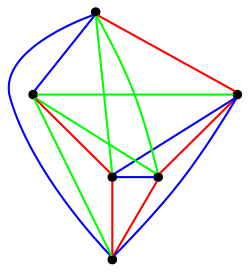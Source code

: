graph G {
graph[bgcolor="#00000000"];
node [shape = point];
1 -- 2 [color = red];
2 -- 3 [color = red];
3 -- 4 [color = red];
4 -- 5 [color = red];
5 -- 6 [color = red];
6 -- 1 [color = blue];
1 -- 4 [color = blue];
4 -- 2 [color = blue];
2 -- 5 [color = blue];
5 -- 3 [color = blue];
3 -- 6 [color = green];
6 -- 4 [color = green];
6 -- 2 [color = green];
3 -- 1 [color = green];
1 -- 5 [color = green];
{rank = same; 1}
{rank = same; 2; 6}
{rank = same; 3; 5}
{rank = same; 4}
}